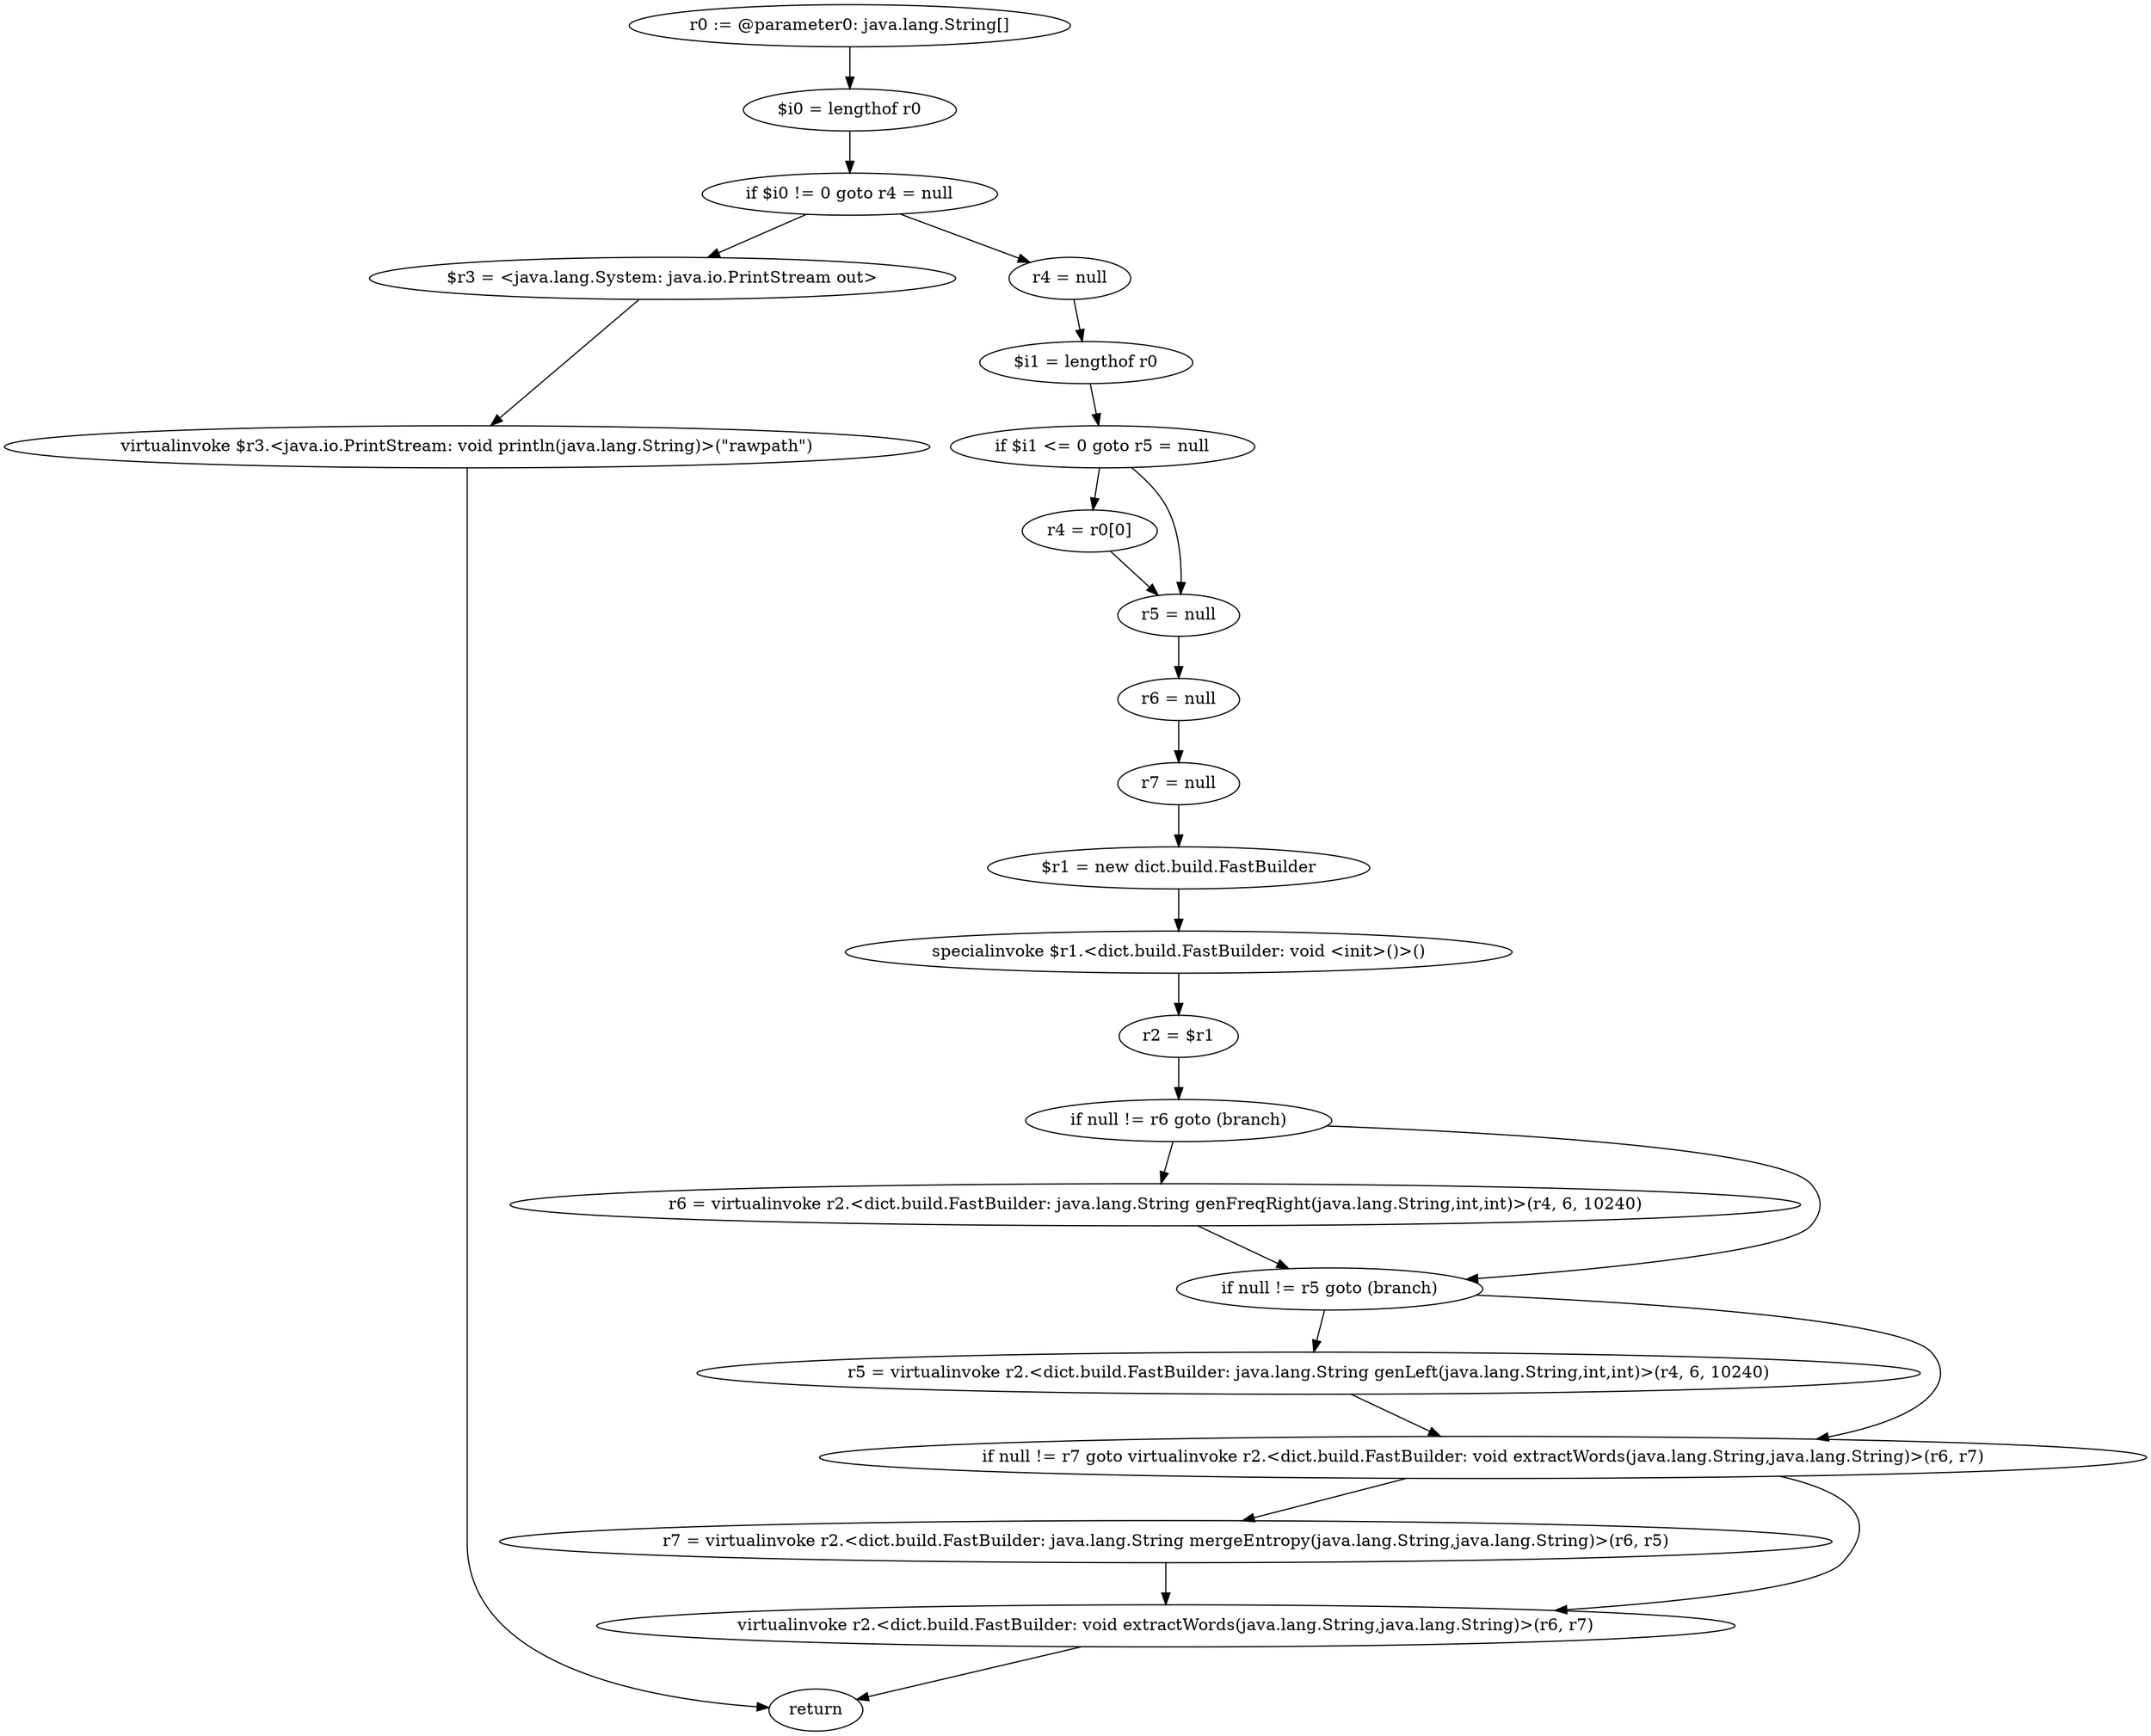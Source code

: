 digraph "unitGraph" {
    "r0 := @parameter0: java.lang.String[]"
    "$i0 = lengthof r0"
    "if $i0 != 0 goto r4 = null"
    "$r3 = <java.lang.System: java.io.PrintStream out>"
    "virtualinvoke $r3.<java.io.PrintStream: void println(java.lang.String)>(\"rawpath\")"
    "return"
    "r4 = null"
    "$i1 = lengthof r0"
    "if $i1 <= 0 goto r5 = null"
    "r4 = r0[0]"
    "r5 = null"
    "r6 = null"
    "r7 = null"
    "$r1 = new dict.build.FastBuilder"
    "specialinvoke $r1.<dict.build.FastBuilder: void <init>()>()"
    "r2 = $r1"
    "if null != r6 goto (branch)"
    "r6 = virtualinvoke r2.<dict.build.FastBuilder: java.lang.String genFreqRight(java.lang.String,int,int)>(r4, 6, 10240)"
    "if null != r5 goto (branch)"
    "r5 = virtualinvoke r2.<dict.build.FastBuilder: java.lang.String genLeft(java.lang.String,int,int)>(r4, 6, 10240)"
    "if null != r7 goto virtualinvoke r2.<dict.build.FastBuilder: void extractWords(java.lang.String,java.lang.String)>(r6, r7)"
    "r7 = virtualinvoke r2.<dict.build.FastBuilder: java.lang.String mergeEntropy(java.lang.String,java.lang.String)>(r6, r5)"
    "virtualinvoke r2.<dict.build.FastBuilder: void extractWords(java.lang.String,java.lang.String)>(r6, r7)"
    "r0 := @parameter0: java.lang.String[]"->"$i0 = lengthof r0";
    "$i0 = lengthof r0"->"if $i0 != 0 goto r4 = null";
    "if $i0 != 0 goto r4 = null"->"$r3 = <java.lang.System: java.io.PrintStream out>";
    "if $i0 != 0 goto r4 = null"->"r4 = null";
    "$r3 = <java.lang.System: java.io.PrintStream out>"->"virtualinvoke $r3.<java.io.PrintStream: void println(java.lang.String)>(\"rawpath\")";
    "virtualinvoke $r3.<java.io.PrintStream: void println(java.lang.String)>(\"rawpath\")"->"return";
    "r4 = null"->"$i1 = lengthof r0";
    "$i1 = lengthof r0"->"if $i1 <= 0 goto r5 = null";
    "if $i1 <= 0 goto r5 = null"->"r4 = r0[0]";
    "if $i1 <= 0 goto r5 = null"->"r5 = null";
    "r4 = r0[0]"->"r5 = null";
    "r5 = null"->"r6 = null";
    "r6 = null"->"r7 = null";
    "r7 = null"->"$r1 = new dict.build.FastBuilder";
    "$r1 = new dict.build.FastBuilder"->"specialinvoke $r1.<dict.build.FastBuilder: void <init>()>()";
    "specialinvoke $r1.<dict.build.FastBuilder: void <init>()>()"->"r2 = $r1";
    "r2 = $r1"->"if null != r6 goto (branch)";
    "if null != r6 goto (branch)"->"r6 = virtualinvoke r2.<dict.build.FastBuilder: java.lang.String genFreqRight(java.lang.String,int,int)>(r4, 6, 10240)";
    "if null != r6 goto (branch)"->"if null != r5 goto (branch)";
    "r6 = virtualinvoke r2.<dict.build.FastBuilder: java.lang.String genFreqRight(java.lang.String,int,int)>(r4, 6, 10240)"->"if null != r5 goto (branch)";
    "if null != r5 goto (branch)"->"r5 = virtualinvoke r2.<dict.build.FastBuilder: java.lang.String genLeft(java.lang.String,int,int)>(r4, 6, 10240)";
    "if null != r5 goto (branch)"->"if null != r7 goto virtualinvoke r2.<dict.build.FastBuilder: void extractWords(java.lang.String,java.lang.String)>(r6, r7)";
    "r5 = virtualinvoke r2.<dict.build.FastBuilder: java.lang.String genLeft(java.lang.String,int,int)>(r4, 6, 10240)"->"if null != r7 goto virtualinvoke r2.<dict.build.FastBuilder: void extractWords(java.lang.String,java.lang.String)>(r6, r7)";
    "if null != r7 goto virtualinvoke r2.<dict.build.FastBuilder: void extractWords(java.lang.String,java.lang.String)>(r6, r7)"->"r7 = virtualinvoke r2.<dict.build.FastBuilder: java.lang.String mergeEntropy(java.lang.String,java.lang.String)>(r6, r5)";
    "if null != r7 goto virtualinvoke r2.<dict.build.FastBuilder: void extractWords(java.lang.String,java.lang.String)>(r6, r7)"->"virtualinvoke r2.<dict.build.FastBuilder: void extractWords(java.lang.String,java.lang.String)>(r6, r7)";
    "r7 = virtualinvoke r2.<dict.build.FastBuilder: java.lang.String mergeEntropy(java.lang.String,java.lang.String)>(r6, r5)"->"virtualinvoke r2.<dict.build.FastBuilder: void extractWords(java.lang.String,java.lang.String)>(r6, r7)";
    "virtualinvoke r2.<dict.build.FastBuilder: void extractWords(java.lang.String,java.lang.String)>(r6, r7)"->"return";
}
